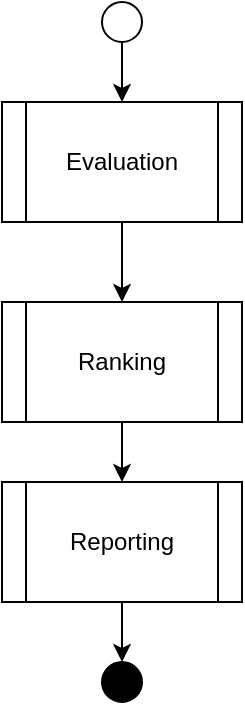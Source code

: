 <mxfile version="13.9.2" type="device"><diagram id="C5RBs43oDa-KdzZeNtuy" name="Page-1"><mxGraphModel dx="1385" dy="584" grid="1" gridSize="10" guides="1" tooltips="1" connect="1" arrows="1" fold="1" page="1" pageScale="1" pageWidth="827" pageHeight="1169" math="0" shadow="0"><root><mxCell id="WIyWlLk6GJQsqaUBKTNV-0"/><mxCell id="WIyWlLk6GJQsqaUBKTNV-1" parent="WIyWlLk6GJQsqaUBKTNV-0"/><mxCell id="v424VJFdDt-tRAgozI1N-10" style="edgeStyle=orthogonalEdgeStyle;rounded=0;orthogonalLoop=1;jettySize=auto;html=1;exitX=0.5;exitY=1;exitDx=0;exitDy=0;entryX=0.5;entryY=0;entryDx=0;entryDy=0;" edge="1" parent="WIyWlLk6GJQsqaUBKTNV-1" source="v424VJFdDt-tRAgozI1N-1" target="v424VJFdDt-tRAgozI1N-6"><mxGeometry relative="1" as="geometry"/></mxCell><mxCell id="v424VJFdDt-tRAgozI1N-1" value="" style="ellipse;whiteSpace=wrap;html=1;aspect=fixed;" vertex="1" parent="WIyWlLk6GJQsqaUBKTNV-1"><mxGeometry x="390" y="70" width="20" height="20" as="geometry"/></mxCell><mxCell id="v424VJFdDt-tRAgozI1N-11" style="edgeStyle=orthogonalEdgeStyle;rounded=0;orthogonalLoop=1;jettySize=auto;html=1;exitX=0.5;exitY=1;exitDx=0;exitDy=0;entryX=0.5;entryY=0;entryDx=0;entryDy=0;" edge="1" parent="WIyWlLk6GJQsqaUBKTNV-1" source="v424VJFdDt-tRAgozI1N-6" target="v424VJFdDt-tRAgozI1N-7"><mxGeometry relative="1" as="geometry"/></mxCell><mxCell id="v424VJFdDt-tRAgozI1N-6" value="Evaluation" style="shape=process;whiteSpace=wrap;html=1;backgroundOutline=1;" vertex="1" parent="WIyWlLk6GJQsqaUBKTNV-1"><mxGeometry x="340" y="120" width="120" height="60" as="geometry"/></mxCell><mxCell id="v424VJFdDt-tRAgozI1N-12" style="edgeStyle=orthogonalEdgeStyle;rounded=0;orthogonalLoop=1;jettySize=auto;html=1;exitX=0.5;exitY=1;exitDx=0;exitDy=0;" edge="1" parent="WIyWlLk6GJQsqaUBKTNV-1" source="v424VJFdDt-tRAgozI1N-7" target="v424VJFdDt-tRAgozI1N-8"><mxGeometry relative="1" as="geometry"/></mxCell><mxCell id="v424VJFdDt-tRAgozI1N-7" value="Ranking" style="shape=process;whiteSpace=wrap;html=1;backgroundOutline=1;" vertex="1" parent="WIyWlLk6GJQsqaUBKTNV-1"><mxGeometry x="340" y="220" width="120" height="60" as="geometry"/></mxCell><mxCell id="v424VJFdDt-tRAgozI1N-13" style="edgeStyle=orthogonalEdgeStyle;rounded=0;orthogonalLoop=1;jettySize=auto;html=1;exitX=0.5;exitY=1;exitDx=0;exitDy=0;entryX=0.5;entryY=0;entryDx=0;entryDy=0;" edge="1" parent="WIyWlLk6GJQsqaUBKTNV-1" source="v424VJFdDt-tRAgozI1N-8" target="v424VJFdDt-tRAgozI1N-9"><mxGeometry relative="1" as="geometry"/></mxCell><mxCell id="v424VJFdDt-tRAgozI1N-8" value="Reporting" style="shape=process;whiteSpace=wrap;html=1;backgroundOutline=1;" vertex="1" parent="WIyWlLk6GJQsqaUBKTNV-1"><mxGeometry x="340" y="310" width="120" height="60" as="geometry"/></mxCell><mxCell id="v424VJFdDt-tRAgozI1N-9" value="" style="ellipse;whiteSpace=wrap;html=1;aspect=fixed;fillColor=#000000;" vertex="1" parent="WIyWlLk6GJQsqaUBKTNV-1"><mxGeometry x="390" y="400" width="20" height="20" as="geometry"/></mxCell></root></mxGraphModel></diagram></mxfile>